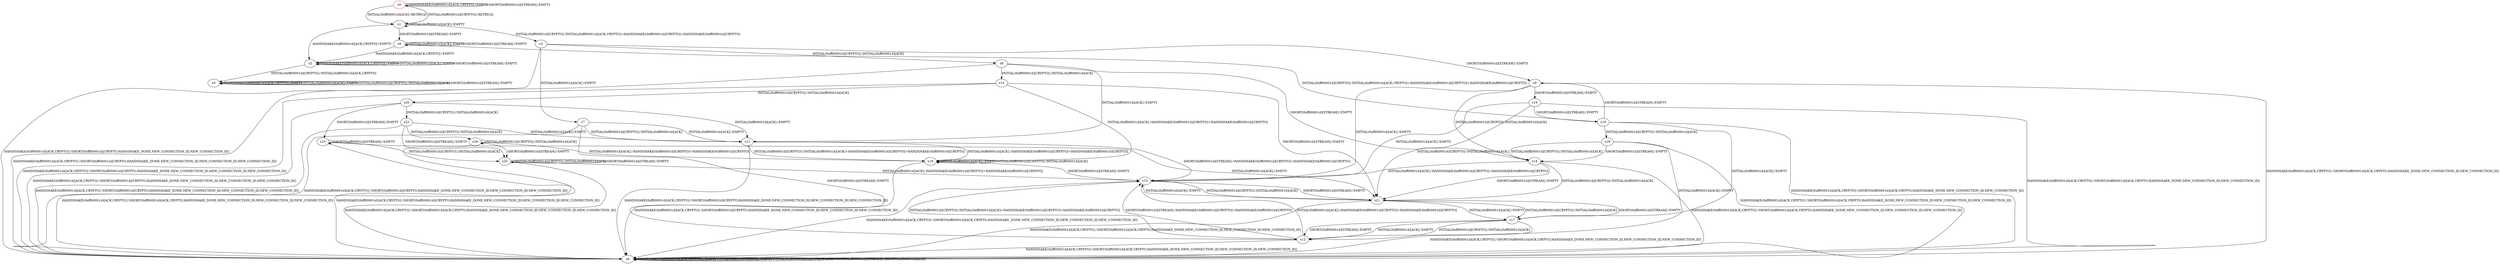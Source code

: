 digraph G {
label=""
s0 [color="red"]
s1
s2
s3
s4
s5
s6
s7
s8
s9
s10
s11
s12
s13
s14
s15
s16
s17
s18
s19
s20
s21
s22
s23
s24
s25
s0 [label="s0"];
s0 -> s0[label=<<table border="0" cellpadding="1" cellspacing="0"><tr><td>HANDSHAKE(0xff00001d)[ACK,CRYPTO]</td><td>/</td><td>EMPTY</td></tr></table>>]
s0 -> s1[label=<<table border="0" cellpadding="1" cellspacing="0"><tr><td>INITIAL(0xff00001d)[ACK]</td><td>/</td><td>RETRY()[]</td></tr></table>>]
s0 -> s1[label=<<table border="0" cellpadding="1" cellspacing="0"><tr><td>INITIAL(0xff00001d)[CRYPTO]</td><td>/</td><td>RETRY()[]</td></tr></table>>]
s0 -> s0[label=<<table border="0" cellpadding="1" cellspacing="0"><tr><td>SHORT(0xff00001d)[STREAM]</td><td>/</td><td>EMPTY</td></tr></table>>]
s1 [label="s1"];
s1 -> s2[label=<<table border="0" cellpadding="1" cellspacing="0"><tr><td>HANDSHAKE(0xff00001d)[ACK,CRYPTO]</td><td>/</td><td>EMPTY</td></tr></table>>]
s1 -> s1[label=<<table border="0" cellpadding="1" cellspacing="0"><tr><td>INITIAL(0xff00001d)[ACK]</td><td>/</td><td>EMPTY</td></tr></table>>]
s1 -> s3[label=<<table border="0" cellpadding="1" cellspacing="0"><tr><td>INITIAL(0xff00001d)[CRYPTO]</td><td>/</td><td>INITIAL(0xff00001d)[ACK,CRYPTO]+HANDSHAKE(0xff00001d)[CRYPTO]+HANDSHAKE(0xff00001d)[CRYPTO]</td></tr></table>>]
s1 -> s4[label=<<table border="0" cellpadding="1" cellspacing="0"><tr><td>SHORT(0xff00001d)[STREAM]</td><td>/</td><td>EMPTY</td></tr></table>>]
s2 [label="s2"];
s2 -> s2[label=<<table border="0" cellpadding="1" cellspacing="0"><tr><td>HANDSHAKE(0xff00001d)[ACK,CRYPTO]</td><td>/</td><td>EMPTY</td></tr></table>>]
s2 -> s2[label=<<table border="0" cellpadding="1" cellspacing="0"><tr><td>INITIAL(0xff00001d)[ACK]</td><td>/</td><td>EMPTY</td></tr></table>>]
s2 -> s5[label=<<table border="0" cellpadding="1" cellspacing="0"><tr><td>INITIAL(0xff00001d)[CRYPTO]</td><td>/</td><td>INITIAL(0xff00001d)[ACK,CRYPTO]</td></tr></table>>]
s2 -> s2[label=<<table border="0" cellpadding="1" cellspacing="0"><tr><td>SHORT(0xff00001d)[STREAM]</td><td>/</td><td>EMPTY</td></tr></table>>]
s3 [label="s3"];
s3 -> s6[label=<<table border="0" cellpadding="1" cellspacing="0"><tr><td>HANDSHAKE(0xff00001d)[ACK,CRYPTO]</td><td>/</td><td>SHORT(0xff00001d)[CRYPTO,HANDSHAKE_DONE,NEW_CONNECTION_ID,NEW_CONNECTION_ID]</td></tr></table>>]
s3 -> s7[label=<<table border="0" cellpadding="1" cellspacing="0"><tr><td>INITIAL(0xff00001d)[ACK]</td><td>/</td><td>EMPTY</td></tr></table>>]
s3 -> s8[label=<<table border="0" cellpadding="1" cellspacing="0"><tr><td>INITIAL(0xff00001d)[CRYPTO]</td><td>/</td><td>INITIAL(0xff00001d)[ACK]</td></tr></table>>]
s3 -> s9[label=<<table border="0" cellpadding="1" cellspacing="0"><tr><td>SHORT(0xff00001d)[STREAM]</td><td>/</td><td>EMPTY</td></tr></table>>]
s4 [label="s4"];
s4 -> s2[label=<<table border="0" cellpadding="1" cellspacing="0"><tr><td>HANDSHAKE(0xff00001d)[ACK,CRYPTO]</td><td>/</td><td>EMPTY</td></tr></table>>]
s4 -> s4[label=<<table border="0" cellpadding="1" cellspacing="0"><tr><td>INITIAL(0xff00001d)[ACK]</td><td>/</td><td>EMPTY</td></tr></table>>]
s4 -> s10[label=<<table border="0" cellpadding="1" cellspacing="0"><tr><td>INITIAL(0xff00001d)[CRYPTO]</td><td>/</td><td>INITIAL(0xff00001d)[ACK,CRYPTO]+HANDSHAKE(0xff00001d)[CRYPTO]+HANDSHAKE(0xff00001d)[CRYPTO]</td></tr></table>>]
s4 -> s4[label=<<table border="0" cellpadding="1" cellspacing="0"><tr><td>SHORT(0xff00001d)[STREAM]</td><td>/</td><td>EMPTY</td></tr></table>>]
s5 [label="s5"];
s5 -> s5[label=<<table border="0" cellpadding="1" cellspacing="0"><tr><td>HANDSHAKE(0xff00001d)[ACK,CRYPTO]</td><td>/</td><td>EMPTY</td></tr></table>>]
s5 -> s5[label=<<table border="0" cellpadding="1" cellspacing="0"><tr><td>INITIAL(0xff00001d)[ACK]</td><td>/</td><td>EMPTY</td></tr></table>>]
s5 -> s5[label=<<table border="0" cellpadding="1" cellspacing="0"><tr><td>INITIAL(0xff00001d)[CRYPTO]</td><td>/</td><td>INITIAL(0xff00001d)[ACK]</td></tr></table>>]
s5 -> s5[label=<<table border="0" cellpadding="1" cellspacing="0"><tr><td>SHORT(0xff00001d)[STREAM]</td><td>/</td><td>EMPTY</td></tr></table>>]
s6 [label="s6"];
s6 -> s6[label=<<table border="0" cellpadding="1" cellspacing="0"><tr><td>HANDSHAKE(0xff00001d)[ACK,CRYPTO]</td><td>/</td><td>EMPTY</td></tr></table>>]
s6 -> s6[label=<<table border="0" cellpadding="1" cellspacing="0"><tr><td>INITIAL(0xff00001d)[ACK]</td><td>/</td><td>EMPTY</td></tr></table>>]
s6 -> s6[label=<<table border="0" cellpadding="1" cellspacing="0"><tr><td>INITIAL(0xff00001d)[CRYPTO]</td><td>/</td><td>EMPTY</td></tr></table>>]
s6 -> s6[label=<<table border="0" cellpadding="1" cellspacing="0"><tr><td>SHORT(0xff00001d)[STREAM]</td><td>/</td><td>SHORT(0xff00001d)[ACK]</td></tr></table>>]
s7 [label="s7"];
s7 -> s6[label=<<table border="0" cellpadding="1" cellspacing="0"><tr><td>HANDSHAKE(0xff00001d)[ACK,CRYPTO]</td><td>/</td><td>SHORT(0xff00001d)[CRYPTO,HANDSHAKE_DONE,NEW_CONNECTION_ID,NEW_CONNECTION_ID,NEW_CONNECTION_ID]</td></tr></table>>]
s7 -> s11[label=<<table border="0" cellpadding="1" cellspacing="0"><tr><td>INITIAL(0xff00001d)[ACK]</td><td>/</td><td>EMPTY</td></tr></table>>]
s7 -> s11[label=<<table border="0" cellpadding="1" cellspacing="0"><tr><td>INITIAL(0xff00001d)[CRYPTO]</td><td>/</td><td>INITIAL(0xff00001d)[ACK]</td></tr></table>>]
s7 -> s12[label=<<table border="0" cellpadding="1" cellspacing="0"><tr><td>SHORT(0xff00001d)[STREAM]</td><td>/</td><td>EMPTY</td></tr></table>>]
s8 [label="s8"];
s8 -> s6[label=<<table border="0" cellpadding="1" cellspacing="0"><tr><td>HANDSHAKE(0xff00001d)[ACK,CRYPTO]</td><td>/</td><td>SHORT(0xff00001d)[CRYPTO,HANDSHAKE_DONE,NEW_CONNECTION_ID,NEW_CONNECTION_ID,NEW_CONNECTION_ID]</td></tr></table>>]
s8 -> s11[label=<<table border="0" cellpadding="1" cellspacing="0"><tr><td>INITIAL(0xff00001d)[ACK]</td><td>/</td><td>EMPTY</td></tr></table>>]
s8 -> s13[label=<<table border="0" cellpadding="1" cellspacing="0"><tr><td>INITIAL(0xff00001d)[CRYPTO]</td><td>/</td><td>INITIAL(0xff00001d)[ACK]</td></tr></table>>]
s8 -> s14[label=<<table border="0" cellpadding="1" cellspacing="0"><tr><td>SHORT(0xff00001d)[STREAM]</td><td>/</td><td>EMPTY</td></tr></table>>]
s9 [label="s9"];
s9 -> s6[label=<<table border="0" cellpadding="1" cellspacing="0"><tr><td>HANDSHAKE(0xff00001d)[ACK,CRYPTO]</td><td>/</td><td>SHORT(0xff00001d)[ACK,CRYPTO,HANDSHAKE_DONE,NEW_CONNECTION_ID,NEW_CONNECTION_ID]</td></tr></table>>]
s9 -> s15[label=<<table border="0" cellpadding="1" cellspacing="0"><tr><td>INITIAL(0xff00001d)[ACK]</td><td>/</td><td>EMPTY</td></tr></table>>]
s9 -> s14[label=<<table border="0" cellpadding="1" cellspacing="0"><tr><td>INITIAL(0xff00001d)[CRYPTO]</td><td>/</td><td>INITIAL(0xff00001d)[ACK]</td></tr></table>>]
s9 -> s16[label=<<table border="0" cellpadding="1" cellspacing="0"><tr><td>SHORT(0xff00001d)[STREAM]</td><td>/</td><td>EMPTY</td></tr></table>>]
s10 [label="s10"];
s10 -> s6[label=<<table border="0" cellpadding="1" cellspacing="0"><tr><td>HANDSHAKE(0xff00001d)[ACK,CRYPTO]</td><td>/</td><td>SHORT(0xff00001d)[ACK,CRYPTO,HANDSHAKE_DONE,NEW_CONNECTION_ID,NEW_CONNECTION_ID]</td></tr></table>>]
s10 -> s17[label=<<table border="0" cellpadding="1" cellspacing="0"><tr><td>INITIAL(0xff00001d)[ACK]</td><td>/</td><td>EMPTY</td></tr></table>>]
s10 -> s18[label=<<table border="0" cellpadding="1" cellspacing="0"><tr><td>INITIAL(0xff00001d)[CRYPTO]</td><td>/</td><td>INITIAL(0xff00001d)[ACK]</td></tr></table>>]
s10 -> s9[label=<<table border="0" cellpadding="1" cellspacing="0"><tr><td>SHORT(0xff00001d)[STREAM]</td><td>/</td><td>EMPTY</td></tr></table>>]
s11 [label="s11"];
s11 -> s6[label=<<table border="0" cellpadding="1" cellspacing="0"><tr><td>HANDSHAKE(0xff00001d)[ACK,CRYPTO]</td><td>/</td><td>SHORT(0xff00001d)[CRYPTO,HANDSHAKE_DONE,NEW_CONNECTION_ID,NEW_CONNECTION_ID,NEW_CONNECTION_ID]</td></tr></table>>]
s11 -> s19[label=<<table border="0" cellpadding="1" cellspacing="0"><tr><td>INITIAL(0xff00001d)[ACK]</td><td>/</td><td>HANDSHAKE(0xff00001d)[CRYPTO]+HANDSHAKE(0xff00001d)[CRYPTO]</td></tr></table>>]
s11 -> s19[label=<<table border="0" cellpadding="1" cellspacing="0"><tr><td>INITIAL(0xff00001d)[CRYPTO]</td><td>/</td><td>INITIAL(0xff00001d)[ACK]+HANDSHAKE(0xff00001d)[CRYPTO]+HANDSHAKE(0xff00001d)[CRYPTO]</td></tr></table>>]
s11 -> s15[label=<<table border="0" cellpadding="1" cellspacing="0"><tr><td>SHORT(0xff00001d)[STREAM]</td><td>/</td><td>HANDSHAKE(0xff00001d)[CRYPTO]+HANDSHAKE(0xff00001d)[CRYPTO]</td></tr></table>>]
s12 [label="s12"];
s12 -> s6[label=<<table border="0" cellpadding="1" cellspacing="0"><tr><td>HANDSHAKE(0xff00001d)[ACK,CRYPTO]</td><td>/</td><td>SHORT(0xff00001d)[ACK,CRYPTO,HANDSHAKE_DONE,NEW_CONNECTION_ID,NEW_CONNECTION_ID,NEW_CONNECTION_ID]</td></tr></table>>]
s12 -> s15[label=<<table border="0" cellpadding="1" cellspacing="0"><tr><td>INITIAL(0xff00001d)[ACK]</td><td>/</td><td>HANDSHAKE(0xff00001d)[CRYPTO]+HANDSHAKE(0xff00001d)[CRYPTO]</td></tr></table>>]
s12 -> s15[label=<<table border="0" cellpadding="1" cellspacing="0"><tr><td>INITIAL(0xff00001d)[CRYPTO]</td><td>/</td><td>INITIAL(0xff00001d)[ACK]+HANDSHAKE(0xff00001d)[CRYPTO]+HANDSHAKE(0xff00001d)[CRYPTO]</td></tr></table>>]
s12 -> s15[label=<<table border="0" cellpadding="1" cellspacing="0"><tr><td>SHORT(0xff00001d)[STREAM]</td><td>/</td><td>HANDSHAKE(0xff00001d)[CRYPTO]+HANDSHAKE(0xff00001d)[CRYPTO]</td></tr></table>>]
s13 [label="s13"];
s13 -> s6[label=<<table border="0" cellpadding="1" cellspacing="0"><tr><td>HANDSHAKE(0xff00001d)[ACK,CRYPTO]</td><td>/</td><td>SHORT(0xff00001d)[CRYPTO,HANDSHAKE_DONE,NEW_CONNECTION_ID,NEW_CONNECTION_ID,NEW_CONNECTION_ID]</td></tr></table>>]
s13 -> s19[label=<<table border="0" cellpadding="1" cellspacing="0"><tr><td>INITIAL(0xff00001d)[ACK]</td><td>/</td><td>HANDSHAKE(0xff00001d)[CRYPTO]+HANDSHAKE(0xff00001d)[CRYPTO]</td></tr></table>>]
s13 -> s20[label=<<table border="0" cellpadding="1" cellspacing="0"><tr><td>INITIAL(0xff00001d)[CRYPTO]</td><td>/</td><td>INITIAL(0xff00001d)[ACK]</td></tr></table>>]
s13 -> s21[label=<<table border="0" cellpadding="1" cellspacing="0"><tr><td>SHORT(0xff00001d)[STREAM]</td><td>/</td><td>EMPTY</td></tr></table>>]
s14 [label="s14"];
s14 -> s6[label=<<table border="0" cellpadding="1" cellspacing="0"><tr><td>HANDSHAKE(0xff00001d)[ACK,CRYPTO]</td><td>/</td><td>SHORT(0xff00001d)[ACK,CRYPTO,HANDSHAKE_DONE,NEW_CONNECTION_ID,NEW_CONNECTION_ID,NEW_CONNECTION_ID]</td></tr></table>>]
s14 -> s15[label=<<table border="0" cellpadding="1" cellspacing="0"><tr><td>INITIAL(0xff00001d)[ACK]</td><td>/</td><td>HANDSHAKE(0xff00001d)[CRYPTO]+HANDSHAKE(0xff00001d)[CRYPTO]</td></tr></table>>]
s14 -> s21[label=<<table border="0" cellpadding="1" cellspacing="0"><tr><td>INITIAL(0xff00001d)[CRYPTO]</td><td>/</td><td>INITIAL(0xff00001d)[ACK]</td></tr></table>>]
s14 -> s21[label=<<table border="0" cellpadding="1" cellspacing="0"><tr><td>SHORT(0xff00001d)[STREAM]</td><td>/</td><td>EMPTY</td></tr></table>>]
s15 [label="s15"];
s15 -> s6[label=<<table border="0" cellpadding="1" cellspacing="0"><tr><td>HANDSHAKE(0xff00001d)[ACK,CRYPTO]</td><td>/</td><td>SHORT(0xff00001d)[ACK,CRYPTO,HANDSHAKE_DONE,NEW_CONNECTION_ID,NEW_CONNECTION_ID,NEW_CONNECTION_ID]</td></tr></table>>]
s15 -> s21[label=<<table border="0" cellpadding="1" cellspacing="0"><tr><td>INITIAL(0xff00001d)[ACK]</td><td>/</td><td>EMPTY</td></tr></table>>]
s15 -> s21[label=<<table border="0" cellpadding="1" cellspacing="0"><tr><td>INITIAL(0xff00001d)[CRYPTO]</td><td>/</td><td>INITIAL(0xff00001d)[ACK]</td></tr></table>>]
s15 -> s21[label=<<table border="0" cellpadding="1" cellspacing="0"><tr><td>SHORT(0xff00001d)[STREAM]</td><td>/</td><td>EMPTY</td></tr></table>>]
s16 [label="s16"];
s16 -> s6[label=<<table border="0" cellpadding="1" cellspacing="0"><tr><td>HANDSHAKE(0xff00001d)[ACK,CRYPTO]</td><td>/</td><td>SHORT(0xff00001d)[ACK,CRYPTO,HANDSHAKE_DONE,NEW_CONNECTION_ID,NEW_CONNECTION_ID]</td></tr></table>>]
s16 -> s15[label=<<table border="0" cellpadding="1" cellspacing="0"><tr><td>INITIAL(0xff00001d)[ACK]</td><td>/</td><td>EMPTY</td></tr></table>>]
s16 -> s21[label=<<table border="0" cellpadding="1" cellspacing="0"><tr><td>INITIAL(0xff00001d)[CRYPTO]</td><td>/</td><td>INITIAL(0xff00001d)[ACK]</td></tr></table>>]
s16 -> s10[label=<<table border="0" cellpadding="1" cellspacing="0"><tr><td>SHORT(0xff00001d)[STREAM]</td><td>/</td><td>EMPTY</td></tr></table>>]
s17 [label="s17"];
s17 -> s6[label=<<table border="0" cellpadding="1" cellspacing="0"><tr><td>HANDSHAKE(0xff00001d)[ACK,CRYPTO]</td><td>/</td><td>SHORT(0xff00001d)[ACK,CRYPTO,HANDSHAKE_DONE,NEW_CONNECTION_ID,NEW_CONNECTION_ID,NEW_CONNECTION_ID]</td></tr></table>>]
s17 -> s12[label=<<table border="0" cellpadding="1" cellspacing="0"><tr><td>INITIAL(0xff00001d)[ACK]</td><td>/</td><td>EMPTY</td></tr></table>>]
s17 -> s12[label=<<table border="0" cellpadding="1" cellspacing="0"><tr><td>INITIAL(0xff00001d)[CRYPTO]</td><td>/</td><td>INITIAL(0xff00001d)[ACK]</td></tr></table>>]
s17 -> s12[label=<<table border="0" cellpadding="1" cellspacing="0"><tr><td>SHORT(0xff00001d)[STREAM]</td><td>/</td><td>EMPTY</td></tr></table>>]
s18 [label="s18"];
s18 -> s6[label=<<table border="0" cellpadding="1" cellspacing="0"><tr><td>HANDSHAKE(0xff00001d)[ACK,CRYPTO]</td><td>/</td><td>SHORT(0xff00001d)[ACK,CRYPTO,HANDSHAKE_DONE,NEW_CONNECTION_ID,NEW_CONNECTION_ID,NEW_CONNECTION_ID]</td></tr></table>>]
s18 -> s12[label=<<table border="0" cellpadding="1" cellspacing="0"><tr><td>INITIAL(0xff00001d)[ACK]</td><td>/</td><td>EMPTY</td></tr></table>>]
s18 -> s14[label=<<table border="0" cellpadding="1" cellspacing="0"><tr><td>INITIAL(0xff00001d)[CRYPTO]</td><td>/</td><td>INITIAL(0xff00001d)[ACK]</td></tr></table>>]
s18 -> s14[label=<<table border="0" cellpadding="1" cellspacing="0"><tr><td>SHORT(0xff00001d)[STREAM]</td><td>/</td><td>EMPTY</td></tr></table>>]
s19 [label="s19"];
s19 -> s6[label=<<table border="0" cellpadding="1" cellspacing="0"><tr><td>HANDSHAKE(0xff00001d)[ACK,CRYPTO]</td><td>/</td><td>SHORT(0xff00001d)[CRYPTO,HANDSHAKE_DONE,NEW_CONNECTION_ID,NEW_CONNECTION_ID,NEW_CONNECTION_ID]</td></tr></table>>]
s19 -> s19[label=<<table border="0" cellpadding="1" cellspacing="0"><tr><td>INITIAL(0xff00001d)[ACK]</td><td>/</td><td>EMPTY</td></tr></table>>]
s19 -> s19[label=<<table border="0" cellpadding="1" cellspacing="0"><tr><td>INITIAL(0xff00001d)[CRYPTO]</td><td>/</td><td>INITIAL(0xff00001d)[ACK]</td></tr></table>>]
s19 -> s15[label=<<table border="0" cellpadding="1" cellspacing="0"><tr><td>SHORT(0xff00001d)[STREAM]</td><td>/</td><td>EMPTY</td></tr></table>>]
s20 [label="s20"];
s20 -> s6[label=<<table border="0" cellpadding="1" cellspacing="0"><tr><td>HANDSHAKE(0xff00001d)[ACK,CRYPTO]</td><td>/</td><td>SHORT(0xff00001d)[CRYPTO,HANDSHAKE_DONE,NEW_CONNECTION_ID,NEW_CONNECTION_ID,NEW_CONNECTION_ID]</td></tr></table>>]
s20 -> s11[label=<<table border="0" cellpadding="1" cellspacing="0"><tr><td>INITIAL(0xff00001d)[ACK]</td><td>/</td><td>EMPTY</td></tr></table>>]
s20 -> s22[label=<<table border="0" cellpadding="1" cellspacing="0"><tr><td>INITIAL(0xff00001d)[CRYPTO]</td><td>/</td><td>INITIAL(0xff00001d)[ACK]</td></tr></table>>]
s20 -> s23[label=<<table border="0" cellpadding="1" cellspacing="0"><tr><td>SHORT(0xff00001d)[STREAM]</td><td>/</td><td>EMPTY</td></tr></table>>]
s21 [label="s21"];
s21 -> s6[label=<<table border="0" cellpadding="1" cellspacing="0"><tr><td>HANDSHAKE(0xff00001d)[ACK,CRYPTO]</td><td>/</td><td>SHORT(0xff00001d)[ACK,CRYPTO,HANDSHAKE_DONE,NEW_CONNECTION_ID,NEW_CONNECTION_ID,NEW_CONNECTION_ID]</td></tr></table>>]
s21 -> s17[label=<<table border="0" cellpadding="1" cellspacing="0"><tr><td>INITIAL(0xff00001d)[ACK]</td><td>/</td><td>EMPTY</td></tr></table>>]
s21 -> s17[label=<<table border="0" cellpadding="1" cellspacing="0"><tr><td>INITIAL(0xff00001d)[CRYPTO]</td><td>/</td><td>INITIAL(0xff00001d)[ACK]</td></tr></table>>]
s21 -> s17[label=<<table border="0" cellpadding="1" cellspacing="0"><tr><td>SHORT(0xff00001d)[STREAM]</td><td>/</td><td>EMPTY</td></tr></table>>]
s22 [label="s22"];
s22 -> s6[label=<<table border="0" cellpadding="1" cellspacing="0"><tr><td>HANDSHAKE(0xff00001d)[ACK,CRYPTO]</td><td>/</td><td>SHORT(0xff00001d)[CRYPTO,HANDSHAKE_DONE,NEW_CONNECTION_ID,NEW_CONNECTION_ID,NEW_CONNECTION_ID]</td></tr></table>>]
s22 -> s11[label=<<table border="0" cellpadding="1" cellspacing="0"><tr><td>INITIAL(0xff00001d)[ACK]</td><td>/</td><td>EMPTY</td></tr></table>>]
s22 -> s24[label=<<table border="0" cellpadding="1" cellspacing="0"><tr><td>INITIAL(0xff00001d)[CRYPTO]</td><td>/</td><td>INITIAL(0xff00001d)[ACK]</td></tr></table>>]
s22 -> s25[label=<<table border="0" cellpadding="1" cellspacing="0"><tr><td>SHORT(0xff00001d)[STREAM]</td><td>/</td><td>EMPTY</td></tr></table>>]
s23 [label="s23"];
s23 -> s6[label=<<table border="0" cellpadding="1" cellspacing="0"><tr><td>HANDSHAKE(0xff00001d)[ACK,CRYPTO]</td><td>/</td><td>SHORT(0xff00001d)[ACK,CRYPTO,HANDSHAKE_DONE,NEW_CONNECTION_ID,NEW_CONNECTION_ID,NEW_CONNECTION_ID]</td></tr></table>>]
s23 -> s21[label=<<table border="0" cellpadding="1" cellspacing="0"><tr><td>INITIAL(0xff00001d)[ACK]</td><td>/</td><td>EMPTY</td></tr></table>>]
s23 -> s25[label=<<table border="0" cellpadding="1" cellspacing="0"><tr><td>INITIAL(0xff00001d)[CRYPTO]</td><td>/</td><td>INITIAL(0xff00001d)[ACK]</td></tr></table>>]
s23 -> s23[label=<<table border="0" cellpadding="1" cellspacing="0"><tr><td>SHORT(0xff00001d)[STREAM]</td><td>/</td><td>EMPTY</td></tr></table>>]
s24 [label="s24"];
s24 -> s6[label=<<table border="0" cellpadding="1" cellspacing="0"><tr><td>HANDSHAKE(0xff00001d)[ACK,CRYPTO]</td><td>/</td><td>SHORT(0xff00001d)[CRYPTO,HANDSHAKE_DONE,NEW_CONNECTION_ID,NEW_CONNECTION_ID,NEW_CONNECTION_ID]</td></tr></table>>]
s24 -> s19[label=<<table border="0" cellpadding="1" cellspacing="0"><tr><td>INITIAL(0xff00001d)[ACK]</td><td>/</td><td>HANDSHAKE(0xff00001d)[CRYPTO]+HANDSHAKE(0xff00001d)[CRYPTO]</td></tr></table>>]
s24 -> s24[label=<<table border="0" cellpadding="1" cellspacing="0"><tr><td>INITIAL(0xff00001d)[CRYPTO]</td><td>/</td><td>INITIAL(0xff00001d)[ACK]</td></tr></table>>]
s24 -> s25[label=<<table border="0" cellpadding="1" cellspacing="0"><tr><td>SHORT(0xff00001d)[STREAM]</td><td>/</td><td>EMPTY</td></tr></table>>]
s25 [label="s25"];
s25 -> s6[label=<<table border="0" cellpadding="1" cellspacing="0"><tr><td>HANDSHAKE(0xff00001d)[ACK,CRYPTO]</td><td>/</td><td>SHORT(0xff00001d)[ACK,CRYPTO,HANDSHAKE_DONE,NEW_CONNECTION_ID,NEW_CONNECTION_ID,NEW_CONNECTION_ID]</td></tr></table>>]
s25 -> s15[label=<<table border="0" cellpadding="1" cellspacing="0"><tr><td>INITIAL(0xff00001d)[ACK]</td><td>/</td><td>HANDSHAKE(0xff00001d)[CRYPTO]+HANDSHAKE(0xff00001d)[CRYPTO]</td></tr></table>>]
s25 -> s25[label=<<table border="0" cellpadding="1" cellspacing="0"><tr><td>INITIAL(0xff00001d)[CRYPTO]</td><td>/</td><td>INITIAL(0xff00001d)[ACK]</td></tr></table>>]
s25 -> s25[label=<<table border="0" cellpadding="1" cellspacing="0"><tr><td>SHORT(0xff00001d)[STREAM]</td><td>/</td><td>EMPTY</td></tr></table>>]
}
